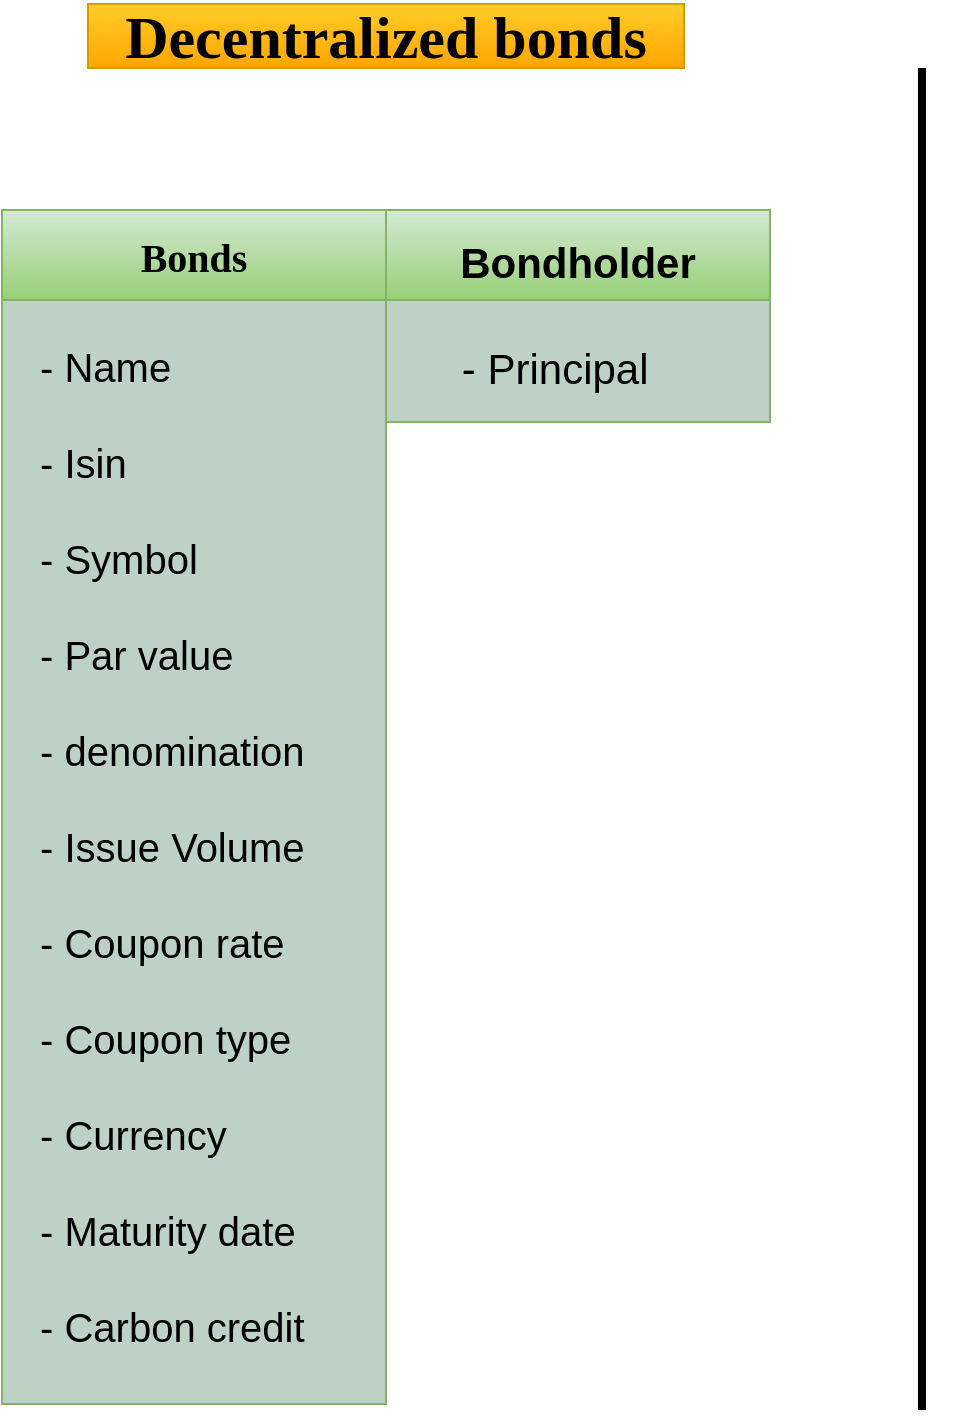 <mxfile version="20.8.5" type="github">
  <diagram id="ir38s14U9JFHiZt4-p83" name="Bonds">
    <mxGraphModel dx="954" dy="571" grid="0" gridSize="10" guides="1" tooltips="1" connect="1" arrows="1" fold="1" page="1" pageScale="1" pageWidth="1500" pageHeight="800" math="0" shadow="0">
      <root>
        <mxCell id="0" />
        <mxCell id="1" parent="0" />
        <mxCell id="e97bduhnemeI5NklFYPc-1" value="Decentralized bonds" style="text;html=1;strokeColor=#d79b00;fillColor=#ffcd28;align=center;verticalAlign=middle;whiteSpace=wrap;rounded=0;fontStyle=1;gradientColor=#ffa500;fontFamily=Comic Sans MS;fontSize=30;" parent="1" vertex="1">
          <mxGeometry x="168" y="40" width="298" height="32" as="geometry" />
        </mxCell>
        <mxCell id="w39aNyOYpA3rd78RK-Cl-6" value="" style="line;strokeWidth=4;direction=south;html=1;perimeter=backbonePerimeter;points=[];outlineConnect=0;fontFamily=Helvetica;fontSize=30;" vertex="1" parent="1">
          <mxGeometry x="564" y="72" width="41.94" height="671" as="geometry" />
        </mxCell>
        <mxCell id="w39aNyOYpA3rd78RK-Cl-13" value="" style="group" vertex="1" connectable="0" parent="1">
          <mxGeometry x="125" y="143" width="384" height="597" as="geometry" />
        </mxCell>
        <mxCell id="e97bduhnemeI5NklFYPc-6" value="Bonds" style="swimlane;whiteSpace=wrap;html=1;fontFamily=Comic Sans MS;fontSize=20;startSize=45;fillColor=#d5e8d4;gradientColor=#97d077;strokeColor=#82b366;swimlaneFillColor=#BED1C5;" parent="w39aNyOYpA3rd78RK-Cl-13" vertex="1">
          <mxGeometry width="192" height="597" as="geometry" />
        </mxCell>
        <mxCell id="e97bduhnemeI5NklFYPc-7" value="- Name&lt;br&gt;&lt;br&gt;- Isin&lt;br&gt;&lt;br&gt;- Symbol&lt;br&gt;&lt;br&gt;- Par value&lt;br&gt;&lt;br&gt;- denomination&lt;br&gt;&lt;br&gt;- Issue Volume&lt;br&gt;&lt;br&gt;- Coupon rate&lt;br&gt;&lt;br&gt;- Coupon type&lt;br&gt;&lt;br&gt;- Currency&lt;br&gt;&lt;br&gt;- Maturity date&lt;br&gt;&lt;br&gt;- Carbon credit" style="text;html=1;align=left;verticalAlign=middle;resizable=0;points=[];autosize=1;strokeColor=none;fillColor=none;fontSize=20;fontFamily=Helvetica;" parent="e97bduhnemeI5NklFYPc-6" vertex="1">
          <mxGeometry x="17" y="60" width="150" height="516" as="geometry" />
        </mxCell>
        <mxCell id="w39aNyOYpA3rd78RK-Cl-10" value="&lt;font style=&quot;font-size: 21px;&quot;&gt;Bondholder&lt;/font&gt;" style="swimlane;whiteSpace=wrap;html=1;fontFamily=Helvetica;fontSize=30;startSize=45;fillColor=#d5e8d4;strokeColor=#82b366;gradientColor=#97d077;swimlaneFillColor=#BED1C5;" vertex="1" parent="w39aNyOYpA3rd78RK-Cl-13">
          <mxGeometry x="192" width="192" height="106" as="geometry" />
        </mxCell>
        <mxCell id="w39aNyOYpA3rd78RK-Cl-12" value="&lt;div style=&quot;text-align: left;&quot;&gt;&lt;span style=&quot;background-color: initial;&quot;&gt;- Principal&lt;/span&gt;&lt;span style=&quot;background-color: initial; white-space: pre;&quot;&gt;	&lt;/span&gt;&lt;/div&gt;" style="text;html=1;align=center;verticalAlign=middle;resizable=0;points=[];autosize=1;strokeColor=none;fillColor=none;fontSize=21;fontFamily=Helvetica;container=1;" vertex="1" parent="w39aNyOYpA3rd78RK-Cl-10">
          <mxGeometry x="8" y="60" width="158" height="37" as="geometry" />
        </mxCell>
      </root>
    </mxGraphModel>
  </diagram>
</mxfile>

